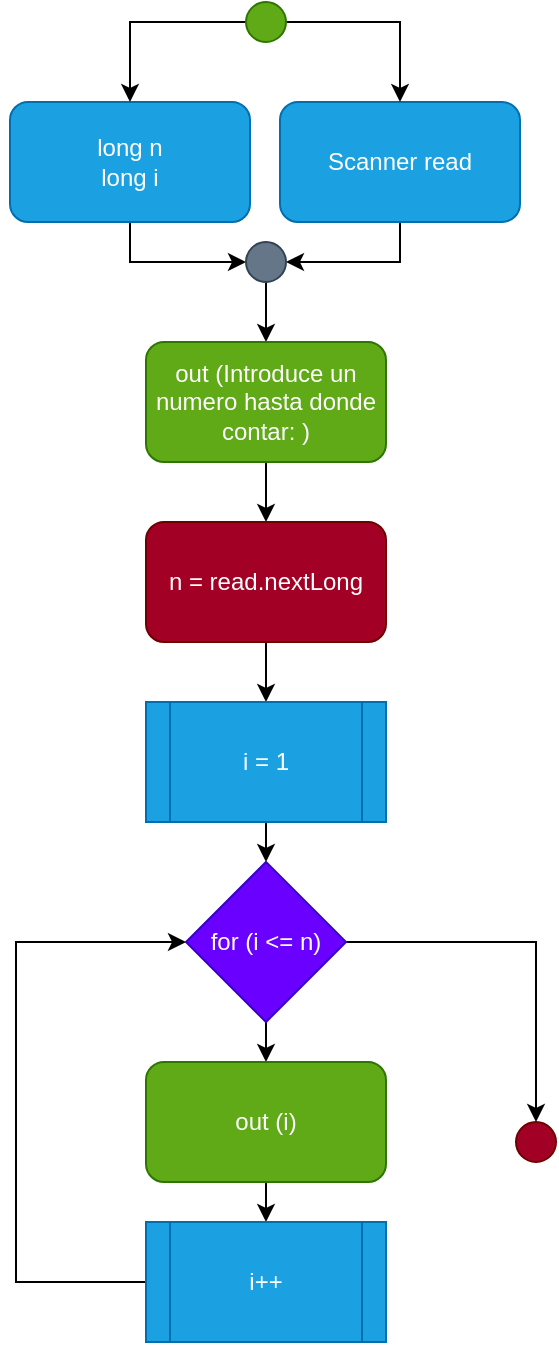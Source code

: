 <mxfile version="20.5.1" type="github" pages="5">
  <diagram id="C5RBs43oDa-KdzZeNtuy" name="Ejercicio1">
    <mxGraphModel dx="2370" dy="1257" grid="1" gridSize="10" guides="1" tooltips="1" connect="1" arrows="0" fold="1" page="1" pageScale="1" pageWidth="583" pageHeight="827" math="0" shadow="0">
      <root>
        <mxCell id="WIyWlLk6GJQsqaUBKTNV-0" />
        <mxCell id="WIyWlLk6GJQsqaUBKTNV-1" parent="WIyWlLk6GJQsqaUBKTNV-0" />
        <mxCell id="Nj8PuC9tTEyAShlAcLgb-19" style="edgeStyle=orthogonalEdgeStyle;rounded=0;orthogonalLoop=1;jettySize=auto;html=1;exitX=0.5;exitY=1;exitDx=0;exitDy=0;entryX=0;entryY=0.5;entryDx=0;entryDy=0;" edge="1" parent="WIyWlLk6GJQsqaUBKTNV-1" source="Nj8PuC9tTEyAShlAcLgb-16" target="Nj8PuC9tTEyAShlAcLgb-18">
          <mxGeometry relative="1" as="geometry" />
        </mxCell>
        <mxCell id="Nj8PuC9tTEyAShlAcLgb-16" value="long n&lt;br&gt;long i" style="rounded=1;whiteSpace=wrap;html=1;fillColor=#1ba1e2;fontColor=#ffffff;strokeColor=#006EAF;" vertex="1" parent="WIyWlLk6GJQsqaUBKTNV-1">
          <mxGeometry x="155" y="128" width="120" height="60" as="geometry" />
        </mxCell>
        <mxCell id="Nj8PuC9tTEyAShlAcLgb-20" style="edgeStyle=orthogonalEdgeStyle;rounded=0;orthogonalLoop=1;jettySize=auto;html=1;exitX=0.5;exitY=1;exitDx=0;exitDy=0;entryX=1;entryY=0.5;entryDx=0;entryDy=0;" edge="1" parent="WIyWlLk6GJQsqaUBKTNV-1" source="Nj8PuC9tTEyAShlAcLgb-17" target="Nj8PuC9tTEyAShlAcLgb-18">
          <mxGeometry relative="1" as="geometry" />
        </mxCell>
        <mxCell id="Nj8PuC9tTEyAShlAcLgb-17" value="Scanner read" style="rounded=1;whiteSpace=wrap;html=1;fillColor=#1ba1e2;fontColor=#ffffff;strokeColor=#006EAF;" vertex="1" parent="WIyWlLk6GJQsqaUBKTNV-1">
          <mxGeometry x="290" y="128" width="120" height="60" as="geometry" />
        </mxCell>
        <mxCell id="Nj8PuC9tTEyAShlAcLgb-22" style="edgeStyle=orthogonalEdgeStyle;rounded=0;orthogonalLoop=1;jettySize=auto;html=1;exitX=0.5;exitY=1;exitDx=0;exitDy=0;entryX=0.5;entryY=0;entryDx=0;entryDy=0;" edge="1" parent="WIyWlLk6GJQsqaUBKTNV-1" source="Nj8PuC9tTEyAShlAcLgb-18" target="Nj8PuC9tTEyAShlAcLgb-21">
          <mxGeometry relative="1" as="geometry" />
        </mxCell>
        <mxCell id="Nj8PuC9tTEyAShlAcLgb-18" value="" style="ellipse;whiteSpace=wrap;html=1;aspect=fixed;fillColor=#647687;fontColor=#ffffff;strokeColor=#314354;" vertex="1" parent="WIyWlLk6GJQsqaUBKTNV-1">
          <mxGeometry x="273" y="198" width="20" height="20" as="geometry" />
        </mxCell>
        <mxCell id="Nj8PuC9tTEyAShlAcLgb-24" style="edgeStyle=orthogonalEdgeStyle;rounded=0;orthogonalLoop=1;jettySize=auto;html=1;exitX=0.5;exitY=1;exitDx=0;exitDy=0;entryX=0.5;entryY=0;entryDx=0;entryDy=0;" edge="1" parent="WIyWlLk6GJQsqaUBKTNV-1" source="Nj8PuC9tTEyAShlAcLgb-21" target="Nj8PuC9tTEyAShlAcLgb-23">
          <mxGeometry relative="1" as="geometry" />
        </mxCell>
        <mxCell id="Nj8PuC9tTEyAShlAcLgb-21" value="out (Introduce un numero hasta donde contar: )" style="rounded=1;whiteSpace=wrap;html=1;fillColor=#60a917;fontColor=#ffffff;strokeColor=#2D7600;" vertex="1" parent="WIyWlLk6GJQsqaUBKTNV-1">
          <mxGeometry x="223" y="248" width="120" height="60" as="geometry" />
        </mxCell>
        <mxCell id="Nj8PuC9tTEyAShlAcLgb-27" style="edgeStyle=orthogonalEdgeStyle;rounded=0;orthogonalLoop=1;jettySize=auto;html=1;exitX=0.5;exitY=1;exitDx=0;exitDy=0;entryX=0.5;entryY=0;entryDx=0;entryDy=0;" edge="1" parent="WIyWlLk6GJQsqaUBKTNV-1" source="Nj8PuC9tTEyAShlAcLgb-23" target="Nj8PuC9tTEyAShlAcLgb-26">
          <mxGeometry relative="1" as="geometry" />
        </mxCell>
        <mxCell id="Nj8PuC9tTEyAShlAcLgb-23" value="n = read.nextLong" style="rounded=1;whiteSpace=wrap;html=1;fillColor=#a20025;fontColor=#ffffff;strokeColor=#6F0000;" vertex="1" parent="WIyWlLk6GJQsqaUBKTNV-1">
          <mxGeometry x="223" y="338" width="120" height="60" as="geometry" />
        </mxCell>
        <mxCell id="Nj8PuC9tTEyAShlAcLgb-33" style="edgeStyle=orthogonalEdgeStyle;rounded=0;orthogonalLoop=1;jettySize=auto;html=1;exitX=0.5;exitY=1;exitDx=0;exitDy=0;entryX=0.5;entryY=0;entryDx=0;entryDy=0;" edge="1" parent="WIyWlLk6GJQsqaUBKTNV-1" source="Nj8PuC9tTEyAShlAcLgb-26" target="Nj8PuC9tTEyAShlAcLgb-32">
          <mxGeometry relative="1" as="geometry" />
        </mxCell>
        <mxCell id="Nj8PuC9tTEyAShlAcLgb-26" value="i = 1" style="shape=process;whiteSpace=wrap;html=1;backgroundOutline=1;strokeColor=#006EAF;fillColor=#1ba1e2;fontColor=#ffffff;" vertex="1" parent="WIyWlLk6GJQsqaUBKTNV-1">
          <mxGeometry x="223" y="428" width="120" height="60" as="geometry" />
        </mxCell>
        <mxCell id="Nj8PuC9tTEyAShlAcLgb-30" style="edgeStyle=orthogonalEdgeStyle;rounded=0;orthogonalLoop=1;jettySize=auto;html=1;exitX=1;exitY=0.5;exitDx=0;exitDy=0;entryX=0.5;entryY=0;entryDx=0;entryDy=0;" edge="1" parent="WIyWlLk6GJQsqaUBKTNV-1" source="Nj8PuC9tTEyAShlAcLgb-29" target="Nj8PuC9tTEyAShlAcLgb-17">
          <mxGeometry relative="1" as="geometry" />
        </mxCell>
        <mxCell id="Nj8PuC9tTEyAShlAcLgb-31" style="edgeStyle=orthogonalEdgeStyle;rounded=0;orthogonalLoop=1;jettySize=auto;html=1;exitX=0;exitY=0.5;exitDx=0;exitDy=0;entryX=0.5;entryY=0;entryDx=0;entryDy=0;" edge="1" parent="WIyWlLk6GJQsqaUBKTNV-1" source="Nj8PuC9tTEyAShlAcLgb-29" target="Nj8PuC9tTEyAShlAcLgb-16">
          <mxGeometry relative="1" as="geometry" />
        </mxCell>
        <mxCell id="Nj8PuC9tTEyAShlAcLgb-29" value="" style="ellipse;whiteSpace=wrap;html=1;aspect=fixed;fillColor=#60a917;fontColor=#ffffff;strokeColor=#2D7600;" vertex="1" parent="WIyWlLk6GJQsqaUBKTNV-1">
          <mxGeometry x="273" y="78" width="20" height="20" as="geometry" />
        </mxCell>
        <mxCell id="Nj8PuC9tTEyAShlAcLgb-35" style="edgeStyle=orthogonalEdgeStyle;rounded=0;orthogonalLoop=1;jettySize=auto;html=1;exitX=0.5;exitY=1;exitDx=0;exitDy=0;entryX=0.5;entryY=0;entryDx=0;entryDy=0;" edge="1" parent="WIyWlLk6GJQsqaUBKTNV-1" source="Nj8PuC9tTEyAShlAcLgb-32" target="Nj8PuC9tTEyAShlAcLgb-34">
          <mxGeometry relative="1" as="geometry" />
        </mxCell>
        <mxCell id="Nj8PuC9tTEyAShlAcLgb-39" style="edgeStyle=orthogonalEdgeStyle;rounded=0;orthogonalLoop=1;jettySize=auto;html=1;exitX=1;exitY=0.5;exitDx=0;exitDy=0;entryX=0.5;entryY=0;entryDx=0;entryDy=0;" edge="1" parent="WIyWlLk6GJQsqaUBKTNV-1" source="Nj8PuC9tTEyAShlAcLgb-32" target="Nj8PuC9tTEyAShlAcLgb-40">
          <mxGeometry relative="1" as="geometry">
            <mxPoint x="428" y="598" as="targetPoint" />
          </mxGeometry>
        </mxCell>
        <mxCell id="Nj8PuC9tTEyAShlAcLgb-32" value="for (i &amp;lt;= n)" style="rhombus;whiteSpace=wrap;html=1;fillColor=#6a00ff;fontColor=#ffffff;strokeColor=#3700CC;" vertex="1" parent="WIyWlLk6GJQsqaUBKTNV-1">
          <mxGeometry x="243" y="508" width="80" height="80" as="geometry" />
        </mxCell>
        <mxCell id="Nj8PuC9tTEyAShlAcLgb-37" style="edgeStyle=orthogonalEdgeStyle;rounded=0;orthogonalLoop=1;jettySize=auto;html=1;exitX=0.5;exitY=1;exitDx=0;exitDy=0;entryX=0.5;entryY=0;entryDx=0;entryDy=0;" edge="1" parent="WIyWlLk6GJQsqaUBKTNV-1" source="Nj8PuC9tTEyAShlAcLgb-34" target="Nj8PuC9tTEyAShlAcLgb-36">
          <mxGeometry relative="1" as="geometry" />
        </mxCell>
        <mxCell id="Nj8PuC9tTEyAShlAcLgb-34" value="out (i)" style="rounded=1;whiteSpace=wrap;html=1;fillColor=#60a917;fontColor=#ffffff;strokeColor=#2D7600;" vertex="1" parent="WIyWlLk6GJQsqaUBKTNV-1">
          <mxGeometry x="223" y="608" width="120" height="60" as="geometry" />
        </mxCell>
        <mxCell id="Nj8PuC9tTEyAShlAcLgb-38" style="edgeStyle=orthogonalEdgeStyle;rounded=0;orthogonalLoop=1;jettySize=auto;html=1;exitX=0;exitY=0.5;exitDx=0;exitDy=0;entryX=0;entryY=0.5;entryDx=0;entryDy=0;" edge="1" parent="WIyWlLk6GJQsqaUBKTNV-1" source="Nj8PuC9tTEyAShlAcLgb-36" target="Nj8PuC9tTEyAShlAcLgb-32">
          <mxGeometry relative="1" as="geometry">
            <mxPoint x="78" y="620.308" as="targetPoint" />
            <Array as="points">
              <mxPoint x="158" y="718" />
              <mxPoint x="158" y="548" />
            </Array>
          </mxGeometry>
        </mxCell>
        <mxCell id="Nj8PuC9tTEyAShlAcLgb-36" value="i++" style="shape=process;whiteSpace=wrap;html=1;backgroundOutline=1;fillColor=#1ba1e2;fontColor=#ffffff;strokeColor=#006EAF;" vertex="1" parent="WIyWlLk6GJQsqaUBKTNV-1">
          <mxGeometry x="223" y="688" width="120" height="60" as="geometry" />
        </mxCell>
        <mxCell id="Nj8PuC9tTEyAShlAcLgb-40" value="" style="ellipse;whiteSpace=wrap;html=1;aspect=fixed;fillColor=#a20025;fontColor=#ffffff;strokeColor=#6F0000;" vertex="1" parent="WIyWlLk6GJQsqaUBKTNV-1">
          <mxGeometry x="408" y="638" width="20" height="20" as="geometry" />
        </mxCell>
      </root>
    </mxGraphModel>
  </diagram>
  <diagram id="ry-ZKOR78Fq4Wb7YQYzL" name="Ejercicio2">
    <mxGraphModel dx="1422" dy="754" grid="1" gridSize="10" guides="1" tooltips="1" connect="1" arrows="1" fold="1" page="1" pageScale="1" pageWidth="1169" pageHeight="827" math="0" shadow="0">
      <root>
        <mxCell id="0" />
        <mxCell id="1" parent="0" />
      </root>
    </mxGraphModel>
  </diagram>
  <diagram id="a0fuZcN4J6Tn1CtGvDzM" name="Ejercicio3">
    <mxGraphModel dx="1422" dy="754" grid="1" gridSize="10" guides="1" tooltips="1" connect="1" arrows="1" fold="1" page="1" pageScale="1" pageWidth="1169" pageHeight="827" math="0" shadow="0">
      <root>
        <mxCell id="0" />
        <mxCell id="1" parent="0" />
      </root>
    </mxGraphModel>
  </diagram>
  <diagram id="zy1PApm_4SE8dnsqaeVc" name="Ejercicio4">
    <mxGraphModel dx="1422" dy="754" grid="1" gridSize="10" guides="1" tooltips="1" connect="1" arrows="1" fold="1" page="1" pageScale="1" pageWidth="1169" pageHeight="827" math="0" shadow="0">
      <root>
        <mxCell id="0" />
        <mxCell id="1" parent="0" />
      </root>
    </mxGraphModel>
  </diagram>
  <diagram id="KjD7J6wKVvybIKNFvfza" name="Ejercicio5">
    <mxGraphModel dx="1422" dy="754" grid="1" gridSize="10" guides="1" tooltips="1" connect="1" arrows="1" fold="1" page="1" pageScale="1" pageWidth="1169" pageHeight="827" math="0" shadow="0">
      <root>
        <mxCell id="0" />
        <mxCell id="1" parent="0" />
      </root>
    </mxGraphModel>
  </diagram>
</mxfile>
